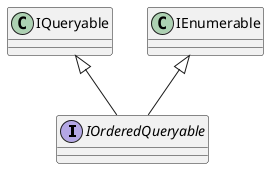 @startuml
interface IOrderedQueryable {
}
IQueryable <|-- IOrderedQueryable
IEnumerable <|-- IOrderedQueryable
@enduml
